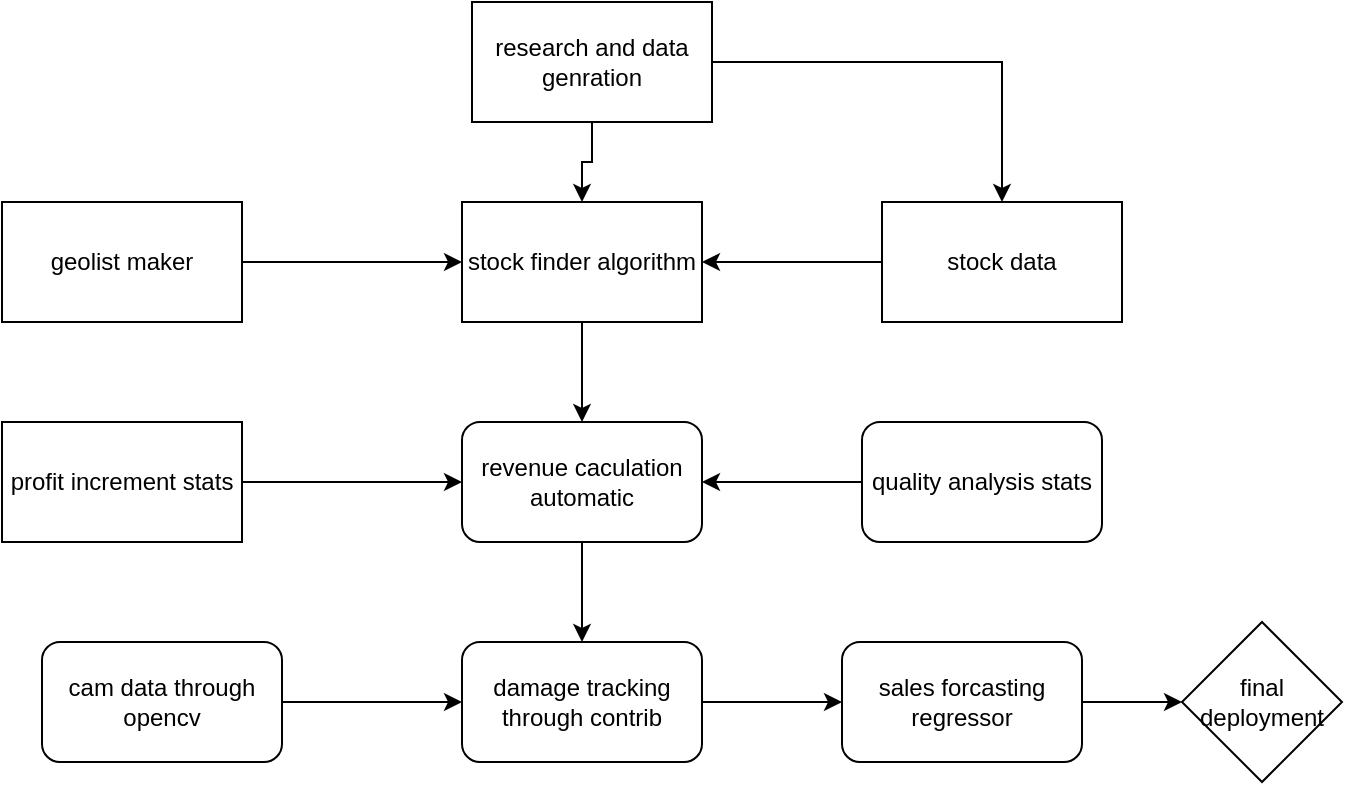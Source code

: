 <mxfile version="21.6.8" type="github">
  <diagram name="Page-1" id="VFGLjqUgKBrLhbwoRp8V">
    <mxGraphModel dx="794" dy="456" grid="1" gridSize="10" guides="1" tooltips="1" connect="1" arrows="1" fold="1" page="1" pageScale="1" pageWidth="850" pageHeight="1100" math="0" shadow="0">
      <root>
        <mxCell id="0" />
        <mxCell id="1" parent="0" />
        <mxCell id="RIzE1q5zIy6Db_qqx2aj-12" style="edgeStyle=orthogonalEdgeStyle;rounded=0;orthogonalLoop=1;jettySize=auto;html=1;exitX=1;exitY=0.5;exitDx=0;exitDy=0;" edge="1" parent="1" source="RIzE1q5zIy6Db_qqx2aj-1" target="RIzE1q5zIy6Db_qqx2aj-4">
          <mxGeometry relative="1" as="geometry" />
        </mxCell>
        <mxCell id="RIzE1q5zIy6Db_qqx2aj-14" style="edgeStyle=orthogonalEdgeStyle;rounded=0;orthogonalLoop=1;jettySize=auto;html=1;exitX=0.5;exitY=1;exitDx=0;exitDy=0;entryX=0.5;entryY=0;entryDx=0;entryDy=0;" edge="1" parent="1" source="RIzE1q5zIy6Db_qqx2aj-1" target="RIzE1q5zIy6Db_qqx2aj-3">
          <mxGeometry relative="1" as="geometry" />
        </mxCell>
        <mxCell id="RIzE1q5zIy6Db_qqx2aj-1" value="research and data genration" style="rounded=0;whiteSpace=wrap;html=1;" vertex="1" parent="1">
          <mxGeometry x="365" y="40" width="120" height="60" as="geometry" />
        </mxCell>
        <mxCell id="RIzE1q5zIy6Db_qqx2aj-15" style="edgeStyle=orthogonalEdgeStyle;rounded=0;orthogonalLoop=1;jettySize=auto;html=1;exitX=1;exitY=0.5;exitDx=0;exitDy=0;entryX=0;entryY=0.5;entryDx=0;entryDy=0;" edge="1" parent="1" source="RIzE1q5zIy6Db_qqx2aj-2" target="RIzE1q5zIy6Db_qqx2aj-3">
          <mxGeometry relative="1" as="geometry" />
        </mxCell>
        <mxCell id="RIzE1q5zIy6Db_qqx2aj-2" value="geolist maker" style="rounded=0;whiteSpace=wrap;html=1;" vertex="1" parent="1">
          <mxGeometry x="130" y="140" width="120" height="60" as="geometry" />
        </mxCell>
        <mxCell id="RIzE1q5zIy6Db_qqx2aj-16" style="edgeStyle=orthogonalEdgeStyle;rounded=0;orthogonalLoop=1;jettySize=auto;html=1;exitX=0.5;exitY=1;exitDx=0;exitDy=0;" edge="1" parent="1" source="RIzE1q5zIy6Db_qqx2aj-3" target="RIzE1q5zIy6Db_qqx2aj-5">
          <mxGeometry relative="1" as="geometry" />
        </mxCell>
        <mxCell id="RIzE1q5zIy6Db_qqx2aj-3" value="stock finder algorithm" style="rounded=0;whiteSpace=wrap;html=1;" vertex="1" parent="1">
          <mxGeometry x="360" y="140" width="120" height="60" as="geometry" />
        </mxCell>
        <mxCell id="RIzE1q5zIy6Db_qqx2aj-13" style="edgeStyle=orthogonalEdgeStyle;rounded=0;orthogonalLoop=1;jettySize=auto;html=1;exitX=0;exitY=0.5;exitDx=0;exitDy=0;" edge="1" parent="1" source="RIzE1q5zIy6Db_qqx2aj-4" target="RIzE1q5zIy6Db_qqx2aj-3">
          <mxGeometry relative="1" as="geometry" />
        </mxCell>
        <mxCell id="RIzE1q5zIy6Db_qqx2aj-4" value="stock data" style="rounded=0;whiteSpace=wrap;html=1;" vertex="1" parent="1">
          <mxGeometry x="570" y="140" width="120" height="60" as="geometry" />
        </mxCell>
        <mxCell id="RIzE1q5zIy6Db_qqx2aj-20" style="edgeStyle=orthogonalEdgeStyle;rounded=0;orthogonalLoop=1;jettySize=auto;html=1;exitX=0.5;exitY=1;exitDx=0;exitDy=0;entryX=0.5;entryY=0;entryDx=0;entryDy=0;" edge="1" parent="1" source="RIzE1q5zIy6Db_qqx2aj-5" target="RIzE1q5zIy6Db_qqx2aj-8">
          <mxGeometry relative="1" as="geometry" />
        </mxCell>
        <mxCell id="RIzE1q5zIy6Db_qqx2aj-5" value="revenue caculation automatic" style="rounded=1;whiteSpace=wrap;html=1;" vertex="1" parent="1">
          <mxGeometry x="360" y="250" width="120" height="60" as="geometry" />
        </mxCell>
        <mxCell id="RIzE1q5zIy6Db_qqx2aj-17" style="edgeStyle=orthogonalEdgeStyle;rounded=0;orthogonalLoop=1;jettySize=auto;html=1;exitX=1;exitY=0.5;exitDx=0;exitDy=0;entryX=0;entryY=0.5;entryDx=0;entryDy=0;" edge="1" parent="1" source="RIzE1q5zIy6Db_qqx2aj-6" target="RIzE1q5zIy6Db_qqx2aj-5">
          <mxGeometry relative="1" as="geometry" />
        </mxCell>
        <mxCell id="RIzE1q5zIy6Db_qqx2aj-6" value="profit increment stats" style="rounded=0;whiteSpace=wrap;html=1;" vertex="1" parent="1">
          <mxGeometry x="130" y="250" width="120" height="60" as="geometry" />
        </mxCell>
        <mxCell id="RIzE1q5zIy6Db_qqx2aj-18" style="edgeStyle=orthogonalEdgeStyle;rounded=0;orthogonalLoop=1;jettySize=auto;html=1;exitX=0;exitY=0.5;exitDx=0;exitDy=0;" edge="1" parent="1" source="RIzE1q5zIy6Db_qqx2aj-7" target="RIzE1q5zIy6Db_qqx2aj-5">
          <mxGeometry relative="1" as="geometry" />
        </mxCell>
        <mxCell id="RIzE1q5zIy6Db_qqx2aj-7" value="quality analysis stats" style="rounded=1;whiteSpace=wrap;html=1;" vertex="1" parent="1">
          <mxGeometry x="560" y="250" width="120" height="60" as="geometry" />
        </mxCell>
        <mxCell id="RIzE1q5zIy6Db_qqx2aj-21" style="edgeStyle=orthogonalEdgeStyle;rounded=0;orthogonalLoop=1;jettySize=auto;html=1;exitX=1;exitY=0.5;exitDx=0;exitDy=0;entryX=0;entryY=0.5;entryDx=0;entryDy=0;" edge="1" parent="1" source="RIzE1q5zIy6Db_qqx2aj-8" target="RIzE1q5zIy6Db_qqx2aj-9">
          <mxGeometry relative="1" as="geometry" />
        </mxCell>
        <mxCell id="RIzE1q5zIy6Db_qqx2aj-8" value="damage tracking through contrib" style="rounded=1;whiteSpace=wrap;html=1;" vertex="1" parent="1">
          <mxGeometry x="360" y="360" width="120" height="60" as="geometry" />
        </mxCell>
        <mxCell id="RIzE1q5zIy6Db_qqx2aj-22" style="edgeStyle=orthogonalEdgeStyle;rounded=0;orthogonalLoop=1;jettySize=auto;html=1;exitX=1;exitY=0.5;exitDx=0;exitDy=0;entryX=0;entryY=0.5;entryDx=0;entryDy=0;" edge="1" parent="1" source="RIzE1q5zIy6Db_qqx2aj-9" target="RIzE1q5zIy6Db_qqx2aj-10">
          <mxGeometry relative="1" as="geometry" />
        </mxCell>
        <mxCell id="RIzE1q5zIy6Db_qqx2aj-9" value="sales forcasting regressor" style="rounded=1;whiteSpace=wrap;html=1;" vertex="1" parent="1">
          <mxGeometry x="550" y="360" width="120" height="60" as="geometry" />
        </mxCell>
        <mxCell id="RIzE1q5zIy6Db_qqx2aj-10" value="final deployment" style="rhombus;whiteSpace=wrap;html=1;" vertex="1" parent="1">
          <mxGeometry x="720" y="350" width="80" height="80" as="geometry" />
        </mxCell>
        <mxCell id="RIzE1q5zIy6Db_qqx2aj-19" style="edgeStyle=orthogonalEdgeStyle;rounded=0;orthogonalLoop=1;jettySize=auto;html=1;exitX=1;exitY=0.5;exitDx=0;exitDy=0;" edge="1" parent="1" source="RIzE1q5zIy6Db_qqx2aj-11" target="RIzE1q5zIy6Db_qqx2aj-8">
          <mxGeometry relative="1" as="geometry" />
        </mxCell>
        <mxCell id="RIzE1q5zIy6Db_qqx2aj-11" value="cam data through opencv" style="rounded=1;whiteSpace=wrap;html=1;" vertex="1" parent="1">
          <mxGeometry x="150" y="360" width="120" height="60" as="geometry" />
        </mxCell>
      </root>
    </mxGraphModel>
  </diagram>
</mxfile>

